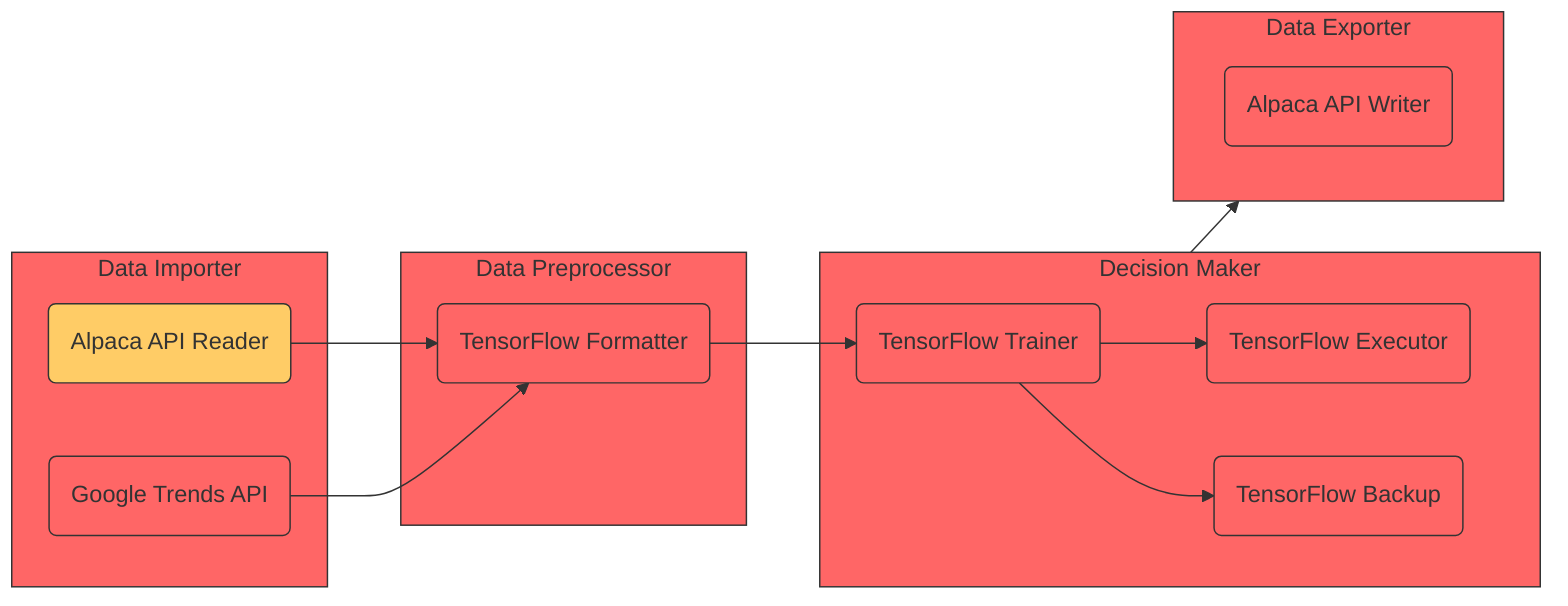 flowchart LR
    id_Module_DataImporter(Data Importer):::NotStarted
    id_SubModule_AlpacaApi_Reader(Alpaca API Reader):::InProgress
    id_SubModule_GoogleTrendsApi(Google Trends API):::NotStarted

    id_Module_DataPreprocessor(Data Preprocessor):::NotStarted
    id_SubModule_TensorFlowFormatter(TensorFlow Formatter):::NotStarted

    id_Module_DecisionMaker(Decision Maker):::NotStarted
    id_SubModule_TensorFlowTrainer(TensorFlow Trainer):::NotStarted
    id_SubModule_TensorFlowExecutor(TensorFlow Executor):::NotStarted
    id_SubModule_TensorFlowBackup(TensorFlow Backup):::NotStarted

    id_Module_DataExporter(Data Exporter):::NotStarted
    id_SubModule_AlpacaApi_Writer(Alpaca API Writer):::NotStarted



    classDef NotStarted fill:#ff6666, stroke:#333
    classDef InProgress fill:#ffcc66, stroke:#333
    classDef Completed fill:#339966, stroke:#333



    subgraph id_Module_DataImporter [Data Importer]
        id_SubModule_AlpacaApi_Reader
        id_SubModule_GoogleTrendsApi
    end

    subgraph id_Module_DataPreprocessor [Data Preprocessor]
        id_SubModule_TensorFlowFormatter
    end

    subgraph id_Module_DecisionMaker [Decision Maker]
        id_SubModule_TensorFlowTrainer --> id_SubModule_TensorFlowExecutor
        id_SubModule_TensorFlowTrainer --> id_SubModule_TensorFlowBackup
    end

    subgraph id_Module_DataExporter [Data Exporter]
        id_SubModule_AlpacaApi_Writer
    end




    id_SubModule_AlpacaApi_Reader & id_SubModule_GoogleTrendsApi --> id_SubModule_TensorFlowFormatter
    id_SubModule_TensorFlowFormatter --> id_SubModule_TensorFlowTrainer
    
    id_Module_DecisionMaker --> id_Module_DataExporter